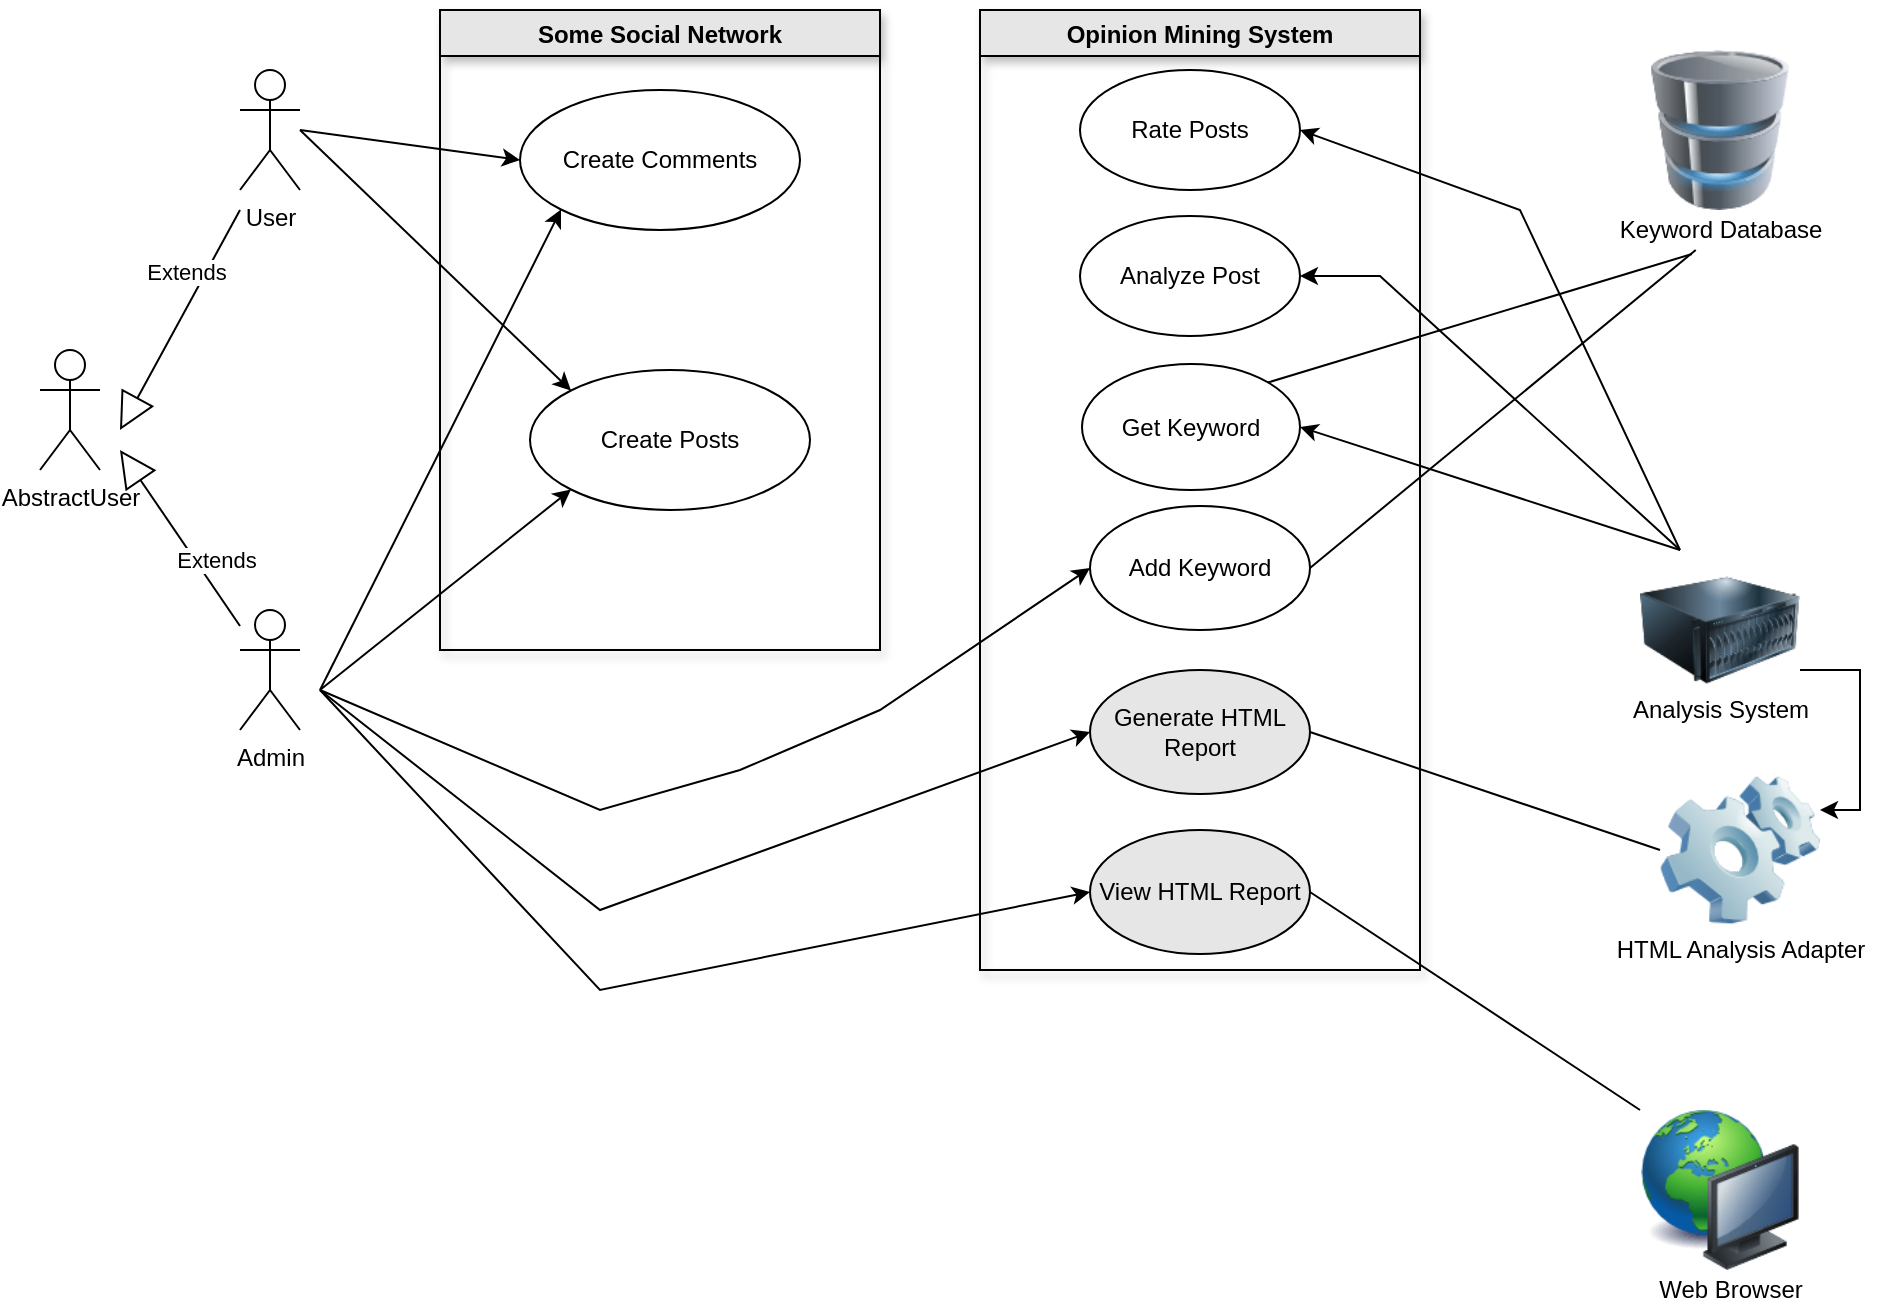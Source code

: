 <mxfile version="15.4.0" type="device"><diagram id="Ck7gXhbes9SMuV-gNXvy" name="Page-1"><mxGraphModel dx="768" dy="482" grid="1" gridSize="10" guides="1" tooltips="1" connect="1" arrows="1" fold="1" page="1" pageScale="1" pageWidth="850" pageHeight="1100" math="0" shadow="0"><root><mxCell id="0"/><mxCell id="1" parent="0"/><mxCell id="Xl5pFJDbR5ZIWvUPMfdJ-1" value="AbstractUser" style="shape=umlActor;verticalLabelPosition=bottom;verticalAlign=top;html=1;outlineConnect=0;" parent="1" vertex="1"><mxGeometry x="40" y="190" width="30" height="60" as="geometry"/></mxCell><mxCell id="Xl5pFJDbR5ZIWvUPMfdJ-21" style="edgeStyle=none;rounded=0;orthogonalLoop=1;jettySize=auto;html=1;entryX=0;entryY=0;entryDx=0;entryDy=0;" parent="1" target="Xl5pFJDbR5ZIWvUPMfdJ-42" edge="1"><mxGeometry relative="1" as="geometry"><mxPoint x="170" y="80" as="sourcePoint"/><mxPoint x="300" y="175" as="targetPoint"/></mxGeometry></mxCell><mxCell id="Xl5pFJDbR5ZIWvUPMfdJ-31" style="edgeStyle=none;rounded=0;orthogonalLoop=1;jettySize=auto;html=1;entryX=0;entryY=0.5;entryDx=0;entryDy=0;" parent="1" target="Xl5pFJDbR5ZIWvUPMfdJ-30" edge="1"><mxGeometry relative="1" as="geometry"><mxPoint x="180" y="360" as="sourcePoint"/><Array as="points"><mxPoint x="320" y="420"/><mxPoint x="390" y="400"/><mxPoint x="460" y="370"/></Array></mxGeometry></mxCell><mxCell id="Xl5pFJDbR5ZIWvUPMfdJ-2" value="Admin" style="shape=umlActor;verticalLabelPosition=bottom;verticalAlign=top;html=1;outlineConnect=0;" parent="1" vertex="1"><mxGeometry x="140" y="320" width="30" height="60" as="geometry"/></mxCell><mxCell id="Xl5pFJDbR5ZIWvUPMfdJ-17" style="edgeStyle=none;rounded=0;orthogonalLoop=1;jettySize=auto;html=1;entryX=0;entryY=0.5;entryDx=0;entryDy=0;" parent="1" target="Xl5pFJDbR5ZIWvUPMfdJ-15" edge="1"><mxGeometry relative="1" as="geometry"><mxPoint x="170" y="80" as="sourcePoint"/></mxGeometry></mxCell><mxCell id="Xl5pFJDbR5ZIWvUPMfdJ-4" value="User" style="shape=umlActor;verticalLabelPosition=bottom;verticalAlign=top;html=1;outlineConnect=0;" parent="1" vertex="1"><mxGeometry x="140" y="50" width="30" height="60" as="geometry"/></mxCell><mxCell id="Xl5pFJDbR5ZIWvUPMfdJ-26" style="rounded=0;orthogonalLoop=1;jettySize=auto;html=1;entryX=1;entryY=0.5;entryDx=0;entryDy=0;" parent="1" target="Xl5pFJDbR5ZIWvUPMfdJ-25" edge="1"><mxGeometry relative="1" as="geometry"><mxPoint x="860" y="290" as="sourcePoint"/><Array as="points"><mxPoint x="710" y="153"/></Array></mxGeometry></mxCell><mxCell id="Xl5pFJDbR5ZIWvUPMfdJ-35" style="edgeStyle=none;rounded=0;orthogonalLoop=1;jettySize=auto;html=1;exitX=0.25;exitY=0;exitDx=0;exitDy=0;entryX=1;entryY=0.5;entryDx=0;entryDy=0;" parent="1" source="Xl5pFJDbR5ZIWvUPMfdJ-10" target="Xl5pFJDbR5ZIWvUPMfdJ-34" edge="1"><mxGeometry relative="1" as="geometry"><mxPoint x="670" y="130" as="targetPoint"/><Array as="points"><mxPoint x="780" y="120"/></Array></mxGeometry></mxCell><mxCell id="Xl5pFJDbR5ZIWvUPMfdJ-18" value="Extends" style="endArrow=block;endSize=16;endFill=0;html=1;rounded=0;" parent="1" source="Xl5pFJDbR5ZIWvUPMfdJ-2" edge="1"><mxGeometry x="-0.364" y="-9" width="160" relative="1" as="geometry"><mxPoint x="340" y="230" as="sourcePoint"/><mxPoint x="80" y="240" as="targetPoint"/><mxPoint as="offset"/></mxGeometry></mxCell><mxCell id="Xl5pFJDbR5ZIWvUPMfdJ-19" value="Extends" style="endArrow=block;endSize=16;endFill=0;html=1;rounded=0;" parent="1" edge="1"><mxGeometry x="-0.364" y="-9" width="160" relative="1" as="geometry"><mxPoint x="140" y="120" as="sourcePoint"/><mxPoint x="80" y="230" as="targetPoint"/><mxPoint as="offset"/></mxGeometry></mxCell><mxCell id="Xl5pFJDbR5ZIWvUPMfdJ-40" value="" style="group" parent="1" vertex="1" connectable="0"><mxGeometry x="820" y="40" width="120" height="100" as="geometry"/></mxCell><mxCell id="Xl5pFJDbR5ZIWvUPMfdJ-9" value="" style="image;html=1;image=img/lib/clip_art/computers/Database_128x128.png" parent="Xl5pFJDbR5ZIWvUPMfdJ-40" vertex="1"><mxGeometry x="20" width="80" height="80" as="geometry"/></mxCell><mxCell id="Xl5pFJDbR5ZIWvUPMfdJ-23" value="Keyword Database" style="text;html=1;align=center;verticalAlign=middle;resizable=0;points=[];autosize=1;strokeColor=none;fillColor=none;" parent="Xl5pFJDbR5ZIWvUPMfdJ-40" vertex="1"><mxGeometry y="80" width="120" height="20" as="geometry"/></mxCell><mxCell id="Xl5pFJDbR5ZIWvUPMfdJ-39" value="" style="edgeStyle=none;rounded=0;orthogonalLoop=1;jettySize=auto;html=1;" parent="Xl5pFJDbR5ZIWvUPMfdJ-40" source="Xl5pFJDbR5ZIWvUPMfdJ-23" target="Xl5pFJDbR5ZIWvUPMfdJ-9" edge="1"><mxGeometry relative="1" as="geometry"/></mxCell><mxCell id="Xl5pFJDbR5ZIWvUPMfdJ-41" value="Opinion Mining System" style="swimlane;fillColor=#E6E6E6;shadow=1;" parent="1" vertex="1"><mxGeometry x="510" y="20" width="220" height="480" as="geometry"/></mxCell><mxCell id="Xl5pFJDbR5ZIWvUPMfdJ-34" value="Rate Posts" style="ellipse;whiteSpace=wrap;html=1;" parent="Xl5pFJDbR5ZIWvUPMfdJ-41" vertex="1"><mxGeometry x="50" y="30" width="110" height="60" as="geometry"/></mxCell><mxCell id="Xl5pFJDbR5ZIWvUPMfdJ-25" value="Analyze Post" style="ellipse;whiteSpace=wrap;html=1;" parent="Xl5pFJDbR5ZIWvUPMfdJ-41" vertex="1"><mxGeometry x="50" y="103" width="110" height="60" as="geometry"/></mxCell><mxCell id="Xl5pFJDbR5ZIWvUPMfdJ-30" value="&lt;div&gt;Add Keyword&lt;/div&gt;" style="ellipse;whiteSpace=wrap;html=1;" parent="Xl5pFJDbR5ZIWvUPMfdJ-41" vertex="1"><mxGeometry x="55" y="248" width="110" height="62" as="geometry"/></mxCell><mxCell id="Xl5pFJDbR5ZIWvUPMfdJ-51" value="Get Keyword" style="ellipse;whiteSpace=wrap;html=1;fillColor=#FFFFFF;" parent="Xl5pFJDbR5ZIWvUPMfdJ-41" vertex="1"><mxGeometry x="51" y="177" width="109" height="63" as="geometry"/></mxCell><mxCell id="SZoPRXrDN2_ySqBYjvqL-4" value="Generate HTML Report" style="ellipse;whiteSpace=wrap;html=1;fillColor=#E6E6E6;" parent="Xl5pFJDbR5ZIWvUPMfdJ-41" vertex="1"><mxGeometry x="55" y="330" width="110" height="62" as="geometry"/></mxCell><mxCell id="SZoPRXrDN2_ySqBYjvqL-5" style="edgeStyle=none;rounded=0;orthogonalLoop=1;jettySize=auto;html=1;entryX=0;entryY=0.5;entryDx=0;entryDy=0;" parent="Xl5pFJDbR5ZIWvUPMfdJ-41" target="SZoPRXrDN2_ySqBYjvqL-4" edge="1"><mxGeometry relative="1" as="geometry"><mxPoint x="-330" y="340" as="sourcePoint"/><Array as="points"><mxPoint x="-190" y="450"/></Array><mxPoint x="35" y="310" as="targetPoint"/></mxGeometry></mxCell><mxCell id="SZoPRXrDN2_ySqBYjvqL-13" value="View HTML Report" style="ellipse;whiteSpace=wrap;html=1;fillColor=#E6E6E6;" parent="Xl5pFJDbR5ZIWvUPMfdJ-41" vertex="1"><mxGeometry x="55" y="410" width="110" height="62" as="geometry"/></mxCell><mxCell id="Xl5pFJDbR5ZIWvUPMfdJ-43" value="Some Social Network" style="swimlane;fillColor=#E6E6E6;shadow=1;" parent="1" vertex="1"><mxGeometry x="240" y="20" width="220" height="320" as="geometry"/></mxCell><mxCell id="Xl5pFJDbR5ZIWvUPMfdJ-15" value="Create Comments" style="ellipse;whiteSpace=wrap;html=1;" parent="Xl5pFJDbR5ZIWvUPMfdJ-43" vertex="1"><mxGeometry x="40" y="40" width="140" height="70" as="geometry"/></mxCell><mxCell id="Xl5pFJDbR5ZIWvUPMfdJ-42" value="Create Posts" style="ellipse;whiteSpace=wrap;html=1;" parent="Xl5pFJDbR5ZIWvUPMfdJ-43" vertex="1"><mxGeometry x="45" y="180" width="140" height="70" as="geometry"/></mxCell><mxCell id="Xl5pFJDbR5ZIWvUPMfdJ-45" style="edgeStyle=none;rounded=0;orthogonalLoop=1;jettySize=auto;html=1;entryX=0;entryY=1;entryDx=0;entryDy=0;" parent="1" target="Xl5pFJDbR5ZIWvUPMfdJ-15" edge="1"><mxGeometry relative="1" as="geometry"><mxPoint x="180" y="360" as="sourcePoint"/><mxPoint x="285" y="505" as="targetPoint"/></mxGeometry></mxCell><mxCell id="Xl5pFJDbR5ZIWvUPMfdJ-46" style="edgeStyle=none;rounded=0;orthogonalLoop=1;jettySize=auto;html=1;entryX=0;entryY=1;entryDx=0;entryDy=0;" parent="1" target="Xl5pFJDbR5ZIWvUPMfdJ-42" edge="1"><mxGeometry relative="1" as="geometry"><mxPoint x="180" y="360" as="sourcePoint"/><mxPoint x="280" y="365" as="targetPoint"/></mxGeometry></mxCell><mxCell id="Xl5pFJDbR5ZIWvUPMfdJ-50" value="" style="group" parent="1" vertex="1" connectable="0"><mxGeometry x="830" y="290" width="100" height="90" as="geometry"/></mxCell><mxCell id="Xl5pFJDbR5ZIWvUPMfdJ-10" value="" style="image;html=1;image=img/lib/clip_art/computers/Server_128x128.png" parent="Xl5pFJDbR5ZIWvUPMfdJ-50" vertex="1"><mxGeometry x="10" width="80" height="80" as="geometry"/></mxCell><mxCell id="Xl5pFJDbR5ZIWvUPMfdJ-24" value="Analysis System" style="text;html=1;align=center;verticalAlign=middle;resizable=0;points=[];autosize=1;strokeColor=none;fillColor=none;" parent="Xl5pFJDbR5ZIWvUPMfdJ-50" vertex="1"><mxGeometry y="70" width="100" height="20" as="geometry"/></mxCell><mxCell id="Xl5pFJDbR5ZIWvUPMfdJ-36" style="edgeStyle=none;rounded=0;orthogonalLoop=1;jettySize=auto;html=1;exitX=0.25;exitY=0;exitDx=0;exitDy=0;" parent="Xl5pFJDbR5ZIWvUPMfdJ-50" source="Xl5pFJDbR5ZIWvUPMfdJ-10" target="Xl5pFJDbR5ZIWvUPMfdJ-10" edge="1"><mxGeometry relative="1" as="geometry"/></mxCell><mxCell id="Xl5pFJDbR5ZIWvUPMfdJ-48" value="" style="endArrow=none;html=1;rounded=0;exitX=1;exitY=0.5;exitDx=0;exitDy=0;" parent="1" source="Xl5pFJDbR5ZIWvUPMfdJ-30" target="Xl5pFJDbR5ZIWvUPMfdJ-23" edge="1"><mxGeometry width="50" height="50" relative="1" as="geometry"><mxPoint x="680" y="290" as="sourcePoint"/><mxPoint x="730" y="240" as="targetPoint"/></mxGeometry></mxCell><mxCell id="Xl5pFJDbR5ZIWvUPMfdJ-52" style="edgeStyle=none;rounded=0;orthogonalLoop=1;jettySize=auto;html=1;exitX=0.25;exitY=0;exitDx=0;exitDy=0;entryX=1;entryY=0.5;entryDx=0;entryDy=0;" parent="1" source="Xl5pFJDbR5ZIWvUPMfdJ-10" target="Xl5pFJDbR5ZIWvUPMfdJ-51" edge="1"><mxGeometry relative="1" as="geometry"/></mxCell><mxCell id="Xl5pFJDbR5ZIWvUPMfdJ-53" value="" style="endArrow=none;html=1;rounded=0;entryX=0.383;entryY=1.1;entryDx=0;entryDy=0;entryPerimeter=0;exitX=1;exitY=0;exitDx=0;exitDy=0;" parent="1" source="Xl5pFJDbR5ZIWvUPMfdJ-51" target="Xl5pFJDbR5ZIWvUPMfdJ-23" edge="1"><mxGeometry width="50" height="50" relative="1" as="geometry"><mxPoint x="580" y="240" as="sourcePoint"/><mxPoint x="620" y="200" as="targetPoint"/></mxGeometry></mxCell><mxCell id="SZoPRXrDN2_ySqBYjvqL-3" value="" style="group" parent="1" vertex="1" connectable="0"><mxGeometry x="840" y="570" width="90" height="100" as="geometry"/></mxCell><mxCell id="SZoPRXrDN2_ySqBYjvqL-1" value="" style="image;html=1;image=img/lib/clip_art/computers/Network_128x128.png" parent="SZoPRXrDN2_ySqBYjvqL-3" vertex="1"><mxGeometry width="80" height="80" as="geometry"/></mxCell><mxCell id="SZoPRXrDN2_ySqBYjvqL-2" value="Web Browser" style="text;html=1;align=center;verticalAlign=middle;resizable=0;points=[];autosize=1;strokeColor=none;fillColor=none;" parent="SZoPRXrDN2_ySqBYjvqL-3" vertex="1"><mxGeometry y="80" width="90" height="20" as="geometry"/></mxCell><mxCell id="SZoPRXrDN2_ySqBYjvqL-6" value="" style="endArrow=none;html=1;rounded=0;entryX=1;entryY=0.5;entryDx=0;entryDy=0;exitX=0;exitY=0;exitDx=0;exitDy=0;" parent="1" source="SZoPRXrDN2_ySqBYjvqL-1" target="SZoPRXrDN2_ySqBYjvqL-13" edge="1"><mxGeometry width="50" height="50" relative="1" as="geometry"><mxPoint x="860" y="290" as="sourcePoint"/><mxPoint x="610" y="280" as="targetPoint"/></mxGeometry></mxCell><mxCell id="SZoPRXrDN2_ySqBYjvqL-9" value="" style="group" parent="1" vertex="1" connectable="0"><mxGeometry x="820" y="400" width="140" height="100" as="geometry"/></mxCell><mxCell id="SZoPRXrDN2_ySqBYjvqL-7" value="" style="image;html=1;image=img/lib/clip_art/computers/Software_128x128.png;fillColor=#E6E6E6;" parent="SZoPRXrDN2_ySqBYjvqL-9" vertex="1"><mxGeometry x="30" width="80" height="80" as="geometry"/></mxCell><mxCell id="SZoPRXrDN2_ySqBYjvqL-8" value="HTML Analysis Adapter" style="text;html=1;align=center;verticalAlign=middle;resizable=0;points=[];autosize=1;strokeColor=none;fillColor=none;" parent="SZoPRXrDN2_ySqBYjvqL-9" vertex="1"><mxGeometry y="80" width="140" height="20" as="geometry"/></mxCell><mxCell id="SZoPRXrDN2_ySqBYjvqL-11" style="edgeStyle=orthogonalEdgeStyle;rounded=0;orthogonalLoop=1;jettySize=auto;html=1;exitX=1;exitY=0.75;exitDx=0;exitDy=0;entryX=1;entryY=0.25;entryDx=0;entryDy=0;" parent="1" source="Xl5pFJDbR5ZIWvUPMfdJ-10" target="SZoPRXrDN2_ySqBYjvqL-7" edge="1"><mxGeometry relative="1" as="geometry"/></mxCell><mxCell id="SZoPRXrDN2_ySqBYjvqL-12" value="" style="endArrow=none;html=1;rounded=0;entryX=1;entryY=0.5;entryDx=0;entryDy=0;exitX=0;exitY=0.5;exitDx=0;exitDy=0;" parent="1" source="SZoPRXrDN2_ySqBYjvqL-7" target="SZoPRXrDN2_ySqBYjvqL-4" edge="1"><mxGeometry width="50" height="50" relative="1" as="geometry"><mxPoint x="850" y="580" as="sourcePoint"/><mxPoint x="685" y="391" as="targetPoint"/></mxGeometry></mxCell><mxCell id="SZoPRXrDN2_ySqBYjvqL-14" value="" style="endArrow=classic;html=1;rounded=0;entryX=0;entryY=0.5;entryDx=0;entryDy=0;" parent="1" target="SZoPRXrDN2_ySqBYjvqL-13" edge="1"><mxGeometry width="50" height="50" relative="1" as="geometry"><mxPoint x="180" y="360" as="sourcePoint"/><mxPoint x="280" y="510" as="targetPoint"/><Array as="points"><mxPoint x="320" y="510"/></Array></mxGeometry></mxCell></root></mxGraphModel></diagram></mxfile>